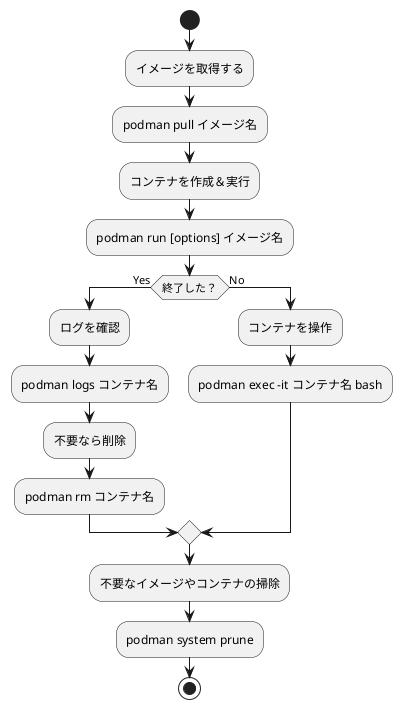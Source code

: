 @startuml
start

:イメージを取得する;
:podman pull イメージ名;

:コンテナを作成＆実行;
:podman run [options] イメージ名;

if (終了した？) then (Yes)
  :ログを確認;
  :podman logs コンテナ名;

  :不要なら削除;
  :podman rm コンテナ名;
else (No)
  :コンテナを操作;
  :podman exec -it コンテナ名 bash;
endif

:不要なイメージやコンテナの掃除;
:podman system prune;

stop
@enduml
